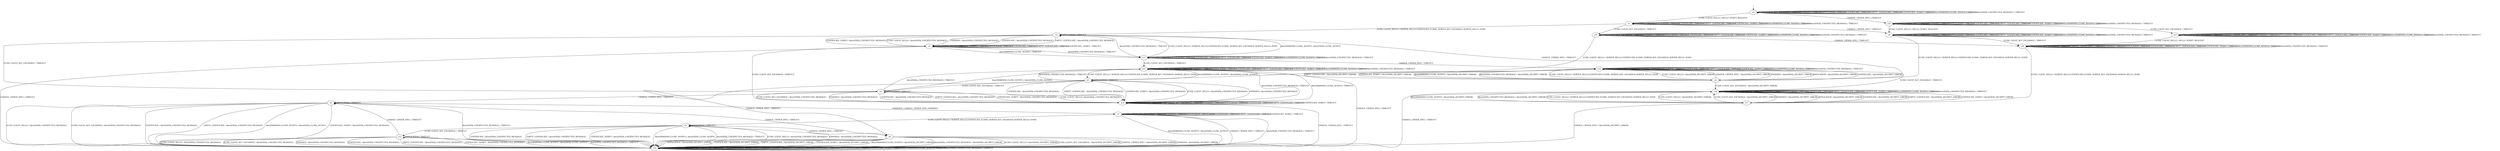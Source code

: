 digraph h7 {
s0 [label="s0"];
s1 [label="s1"];
s22 [label="s22"];
s2 [label="s2"];
s8 [label="s8"];
s18 [label="s18"];
s23 [label="s23"];
s3 [label="s3"];
s4 [label="s4"];
s5 [label="s5"];
s13 [label="s13"];
s20 [label="s20"];
s6 [label="s6"];
s10 [label="s10"];
s14 [label="s14"];
s15 [label="s15"];
s16 [label="s16"];
s19 [label="s19"];
s7 [label="s7"];
s9 [label="s9"];
s17 [label="s17"];
s21 [label="s21"];
s11 [label="s11"];
s12 [label="s12"];
s0 -> s1 [label="ECDH_CLIENT_HELLO / HELLO_VERIFY_REQUEST"];
s0 -> s0 [label="ECDH_CLIENT_KEY_EXCHANGE / TIMEOUT"];
s0 -> s22 [label="CHANGE_CIPHER_SPEC / TIMEOUT"];
s0 -> s0 [label="FINISHED / TIMEOUT"];
s0 -> s0 [label="APPLICATION / TIMEOUT"];
s0 -> s0 [label="CERTIFICATE / TIMEOUT"];
s0 -> s0 [label="EMPTY_CERTIFICATE / TIMEOUT"];
s0 -> s0 [label="CERTIFICATE_VERIFY / TIMEOUT"];
s0 -> s0 [label="Alert(WARNING,CLOSE_NOTIFY) / TIMEOUT"];
s0 -> s0 [label="Alert(FATAL,UNEXPECTED_MESSAGE) / TIMEOUT"];
s1 -> s2 [label="ECDH_CLIENT_HELLO / SERVER_HELLO,CERTIFICATE,ECDHE_SERVER_KEY_EXCHANGE,SERVER_HELLO_DONE"];
s1 -> s18 [label="ECDH_CLIENT_KEY_EXCHANGE / TIMEOUT"];
s1 -> s8 [label="CHANGE_CIPHER_SPEC / TIMEOUT"];
s1 -> s1 [label="FINISHED / TIMEOUT"];
s1 -> s1 [label="APPLICATION / TIMEOUT"];
s1 -> s1 [label="CERTIFICATE / TIMEOUT"];
s1 -> s1 [label="EMPTY_CERTIFICATE / TIMEOUT"];
s1 -> s1 [label="CERTIFICATE_VERIFY / TIMEOUT"];
s1 -> s1 [label="Alert(WARNING,CLOSE_NOTIFY) / TIMEOUT"];
s1 -> s1 [label="Alert(FATAL,UNEXPECTED_MESSAGE) / TIMEOUT"];
s22 -> s8 [label="ECDH_CLIENT_HELLO / HELLO_VERIFY_REQUEST"];
s22 -> s23 [label="ECDH_CLIENT_KEY_EXCHANGE / TIMEOUT"];
s22 -> s22 [label="CHANGE_CIPHER_SPEC / TIMEOUT"];
s22 -> s22 [label="FINISHED / TIMEOUT"];
s22 -> s22 [label="APPLICATION / TIMEOUT"];
s22 -> s22 [label="CERTIFICATE / TIMEOUT"];
s22 -> s22 [label="EMPTY_CERTIFICATE / TIMEOUT"];
s22 -> s22 [label="CERTIFICATE_VERIFY / TIMEOUT"];
s22 -> s22 [label="Alert(WARNING,CLOSE_NOTIFY) / TIMEOUT"];
s22 -> s22 [label="Alert(FATAL,UNEXPECTED_MESSAGE) / TIMEOUT"];
s2 -> s3 [label="ECDH_CLIENT_HELLO / Alert(FATAL,UNEXPECTED_MESSAGE)"];
s2 -> s4 [label="ECDH_CLIENT_KEY_EXCHANGE / TIMEOUT"];
s2 -> s5 [label="CHANGE_CIPHER_SPEC / TIMEOUT"];
s2 -> s3 [label="FINISHED / Alert(FATAL,UNEXPECTED_MESSAGE)"];
s2 -> s2 [label="APPLICATION / TIMEOUT"];
s2 -> s3 [label="CERTIFICATE / Alert(FATAL,UNEXPECTED_MESSAGE)"];
s2 -> s3 [label="EMPTY_CERTIFICATE / Alert(FATAL,UNEXPECTED_MESSAGE)"];
s2 -> s3 [label="CERTIFICATE_VERIFY / Alert(FATAL,UNEXPECTED_MESSAGE)"];
s2 -> s13 [label="Alert(WARNING,CLOSE_NOTIFY) / Alert(FATAL,CLOSE_NOTIFY)"];
s2 -> s13 [label="Alert(FATAL,UNEXPECTED_MESSAGE) / TIMEOUT"];
s8 -> s5 [label="ECDH_CLIENT_HELLO / SERVER_HELLO,CERTIFICATE,ECDHE_SERVER_KEY_EXCHANGE,SERVER_HELLO_DONE"];
s8 -> s20 [label="ECDH_CLIENT_KEY_EXCHANGE / TIMEOUT"];
s8 -> s8 [label="CHANGE_CIPHER_SPEC / TIMEOUT"];
s8 -> s8 [label="FINISHED / TIMEOUT"];
s8 -> s8 [label="APPLICATION / TIMEOUT"];
s8 -> s8 [label="CERTIFICATE / TIMEOUT"];
s8 -> s8 [label="EMPTY_CERTIFICATE / TIMEOUT"];
s8 -> s8 [label="CERTIFICATE_VERIFY / TIMEOUT"];
s8 -> s8 [label="Alert(WARNING,CLOSE_NOTIFY) / TIMEOUT"];
s8 -> s8 [label="Alert(FATAL,UNEXPECTED_MESSAGE) / TIMEOUT"];
s18 -> s21 [label="ECDH_CLIENT_HELLO / SERVER_HELLO,CERTIFICATE,ECDHE_SERVER_KEY_EXCHANGE,SERVER_HELLO_DONE"];
s18 -> s18 [label="ECDH_CLIENT_KEY_EXCHANGE / TIMEOUT"];
s18 -> s20 [label="CHANGE_CIPHER_SPEC / TIMEOUT"];
s18 -> s18 [label="FINISHED / TIMEOUT"];
s18 -> s18 [label="APPLICATION / TIMEOUT"];
s18 -> s18 [label="CERTIFICATE / TIMEOUT"];
s18 -> s18 [label="EMPTY_CERTIFICATE / TIMEOUT"];
s18 -> s18 [label="CERTIFICATE_VERIFY / TIMEOUT"];
s18 -> s18 [label="Alert(WARNING,CLOSE_NOTIFY) / TIMEOUT"];
s18 -> s18 [label="Alert(FATAL,UNEXPECTED_MESSAGE) / TIMEOUT"];
s23 -> s20 [label="ECDH_CLIENT_HELLO / HELLO_VERIFY_REQUEST"];
s23 -> s23 [label="ECDH_CLIENT_KEY_EXCHANGE / TIMEOUT"];
s23 -> s23 [label="CHANGE_CIPHER_SPEC / TIMEOUT"];
s23 -> s23 [label="FINISHED / TIMEOUT"];
s23 -> s23 [label="APPLICATION / TIMEOUT"];
s23 -> s23 [label="CERTIFICATE / TIMEOUT"];
s23 -> s23 [label="EMPTY_CERTIFICATE / TIMEOUT"];
s23 -> s23 [label="CERTIFICATE_VERIFY / TIMEOUT"];
s23 -> s23 [label="Alert(WARNING,CLOSE_NOTIFY) / TIMEOUT"];
s23 -> s23 [label="Alert(FATAL,UNEXPECTED_MESSAGE) / TIMEOUT"];
s3 -> s3 [label="ECDH_CLIENT_HELLO / TIMEOUT"];
s3 -> s19 [label="ECDH_CLIENT_KEY_EXCHANGE / TIMEOUT"];
s3 -> s10 [label="CHANGE_CIPHER_SPEC / TIMEOUT"];
s3 -> s3 [label="FINISHED / TIMEOUT"];
s3 -> s3 [label="APPLICATION / TIMEOUT"];
s3 -> s3 [label="CERTIFICATE / TIMEOUT"];
s3 -> s3 [label="EMPTY_CERTIFICATE / TIMEOUT"];
s3 -> s3 [label="CERTIFICATE_VERIFY / TIMEOUT"];
s3 -> s13 [label="Alert(WARNING,CLOSE_NOTIFY) / TIMEOUT"];
s3 -> s13 [label="Alert(FATAL,UNEXPECTED_MESSAGE) / TIMEOUT"];
s4 -> s19 [label="ECDH_CLIENT_HELLO / Alert(FATAL,UNEXPECTED_MESSAGE)"];
s4 -> s19 [label="ECDH_CLIENT_KEY_EXCHANGE / Alert(FATAL,UNEXPECTED_MESSAGE)"];
s4 -> s6 [label="CHANGE_CIPHER_SPEC / TIMEOUT"];
s4 -> s19 [label="FINISHED / Alert(FATAL,UNEXPECTED_MESSAGE)"];
s4 -> s4 [label="APPLICATION / TIMEOUT"];
s4 -> s19 [label="CERTIFICATE / Alert(FATAL,UNEXPECTED_MESSAGE)"];
s4 -> s19 [label="EMPTY_CERTIFICATE / Alert(FATAL,UNEXPECTED_MESSAGE)"];
s4 -> s19 [label="CERTIFICATE_VERIFY / Alert(FATAL,UNEXPECTED_MESSAGE)"];
s4 -> s15 [label="Alert(WARNING,CLOSE_NOTIFY) / Alert(FATAL,CLOSE_NOTIFY)"];
s4 -> s15 [label="Alert(FATAL,UNEXPECTED_MESSAGE) / TIMEOUT"];
s5 -> s14 [label="ECDH_CLIENT_HELLO / Alert(FATAL,DECRYPT_ERROR)"];
s5 -> s16 [label="ECDH_CLIENT_KEY_EXCHANGE / Alert(FATAL,DECRYPT_ERROR)"];
s5 -> s14 [label="CHANGE_CIPHER_SPEC / Alert(FATAL,DECRYPT_ERROR)"];
s5 -> s14 [label="FINISHED / Alert(FATAL,DECRYPT_ERROR)"];
s5 -> s14 [label="APPLICATION / Alert(FATAL,DECRYPT_ERROR)"];
s5 -> s14 [label="CERTIFICATE / Alert(FATAL,DECRYPT_ERROR)"];
s5 -> s14 [label="EMPTY_CERTIFICATE / Alert(FATAL,DECRYPT_ERROR)"];
s5 -> s14 [label="CERTIFICATE_VERIFY / Alert(FATAL,DECRYPT_ERROR)"];
s5 -> s14 [label="Alert(WARNING,CLOSE_NOTIFY) / Alert(FATAL,DECRYPT_ERROR)"];
s5 -> s14 [label="Alert(FATAL,UNEXPECTED_MESSAGE) / Alert(FATAL,DECRYPT_ERROR)"];
s13 -> s2 [label="ECDH_CLIENT_HELLO / SERVER_HELLO,CERTIFICATE,ECDHE_SERVER_KEY_EXCHANGE,SERVER_HELLO_DONE"];
s13 -> s15 [label="ECDH_CLIENT_KEY_EXCHANGE / TIMEOUT"];
s13 -> s14 [label="CHANGE_CIPHER_SPEC / TIMEOUT"];
s13 -> s13 [label="FINISHED / TIMEOUT"];
s13 -> s13 [label="APPLICATION / TIMEOUT"];
s13 -> s13 [label="CERTIFICATE / TIMEOUT"];
s13 -> s13 [label="EMPTY_CERTIFICATE / TIMEOUT"];
s13 -> s13 [label="CERTIFICATE_VERIFY / TIMEOUT"];
s13 -> s13 [label="Alert(WARNING,CLOSE_NOTIFY) / TIMEOUT"];
s13 -> s13 [label="Alert(FATAL,UNEXPECTED_MESSAGE) / TIMEOUT"];
s20 -> s17 [label="ECDH_CLIENT_HELLO / SERVER_HELLO,CERTIFICATE,ECDHE_SERVER_KEY_EXCHANGE,SERVER_HELLO_DONE"];
s20 -> s20 [label="ECDH_CLIENT_KEY_EXCHANGE / TIMEOUT"];
s20 -> s20 [label="CHANGE_CIPHER_SPEC / TIMEOUT"];
s20 -> s20 [label="FINISHED / TIMEOUT"];
s20 -> s20 [label="APPLICATION / TIMEOUT"];
s20 -> s20 [label="CERTIFICATE / TIMEOUT"];
s20 -> s20 [label="EMPTY_CERTIFICATE / TIMEOUT"];
s20 -> s20 [label="CERTIFICATE_VERIFY / TIMEOUT"];
s20 -> s20 [label="Alert(WARNING,CLOSE_NOTIFY) / TIMEOUT"];
s20 -> s20 [label="Alert(FATAL,UNEXPECTED_MESSAGE) / TIMEOUT"];
s6 -> s10 [label="ECDH_CLIENT_HELLO / Alert(FATAL,UNEXPECTED_MESSAGE)"];
s6 -> s10 [label="ECDH_CLIENT_KEY_EXCHANGE / Alert(FATAL,UNEXPECTED_MESSAGE)"];
s6 -> s9 [label="CHANGE_CIPHER_SPEC / TIMEOUT"];
s6 -> s7 [label="FINISHED / CHANGE_CIPHER_SPEC,FINISHED"];
s6 -> s6 [label="APPLICATION / TIMEOUT"];
s6 -> s10 [label="CERTIFICATE / Alert(FATAL,UNEXPECTED_MESSAGE)"];
s6 -> s10 [label="EMPTY_CERTIFICATE / Alert(FATAL,UNEXPECTED_MESSAGE)"];
s6 -> s10 [label="CERTIFICATE_VERIFY / Alert(FATAL,UNEXPECTED_MESSAGE)"];
s6 -> s10 [label="Alert(WARNING,CLOSE_NOTIFY) / Alert(FATAL,CLOSE_NOTIFY)"];
s6 -> s10 [label="Alert(FATAL,UNEXPECTED_MESSAGE) / TIMEOUT"];
s10 -> s10 [label="ECDH_CLIENT_HELLO / TIMEOUT"];
s10 -> s10 [label="ECDH_CLIENT_KEY_EXCHANGE / TIMEOUT"];
s10 -> s10 [label="CHANGE_CIPHER_SPEC / TIMEOUT"];
s10 -> s10 [label="FINISHED / TIMEOUT"];
s10 -> s10 [label="APPLICATION / TIMEOUT"];
s10 -> s10 [label="CERTIFICATE / TIMEOUT"];
s10 -> s10 [label="EMPTY_CERTIFICATE / TIMEOUT"];
s10 -> s10 [label="CERTIFICATE_VERIFY / TIMEOUT"];
s10 -> s10 [label="Alert(WARNING,CLOSE_NOTIFY) / TIMEOUT"];
s10 -> s10 [label="Alert(FATAL,UNEXPECTED_MESSAGE) / TIMEOUT"];
s14 -> s5 [label="ECDH_CLIENT_HELLO / SERVER_HELLO,CERTIFICATE,ECDHE_SERVER_KEY_EXCHANGE,SERVER_HELLO_DONE"];
s14 -> s16 [label="ECDH_CLIENT_KEY_EXCHANGE / TIMEOUT"];
s14 -> s14 [label="CHANGE_CIPHER_SPEC / TIMEOUT"];
s14 -> s14 [label="FINISHED / TIMEOUT"];
s14 -> s14 [label="APPLICATION / TIMEOUT"];
s14 -> s14 [label="CERTIFICATE / TIMEOUT"];
s14 -> s14 [label="EMPTY_CERTIFICATE / TIMEOUT"];
s14 -> s14 [label="CERTIFICATE_VERIFY / TIMEOUT"];
s14 -> s14 [label="Alert(WARNING,CLOSE_NOTIFY) / TIMEOUT"];
s14 -> s14 [label="Alert(FATAL,UNEXPECTED_MESSAGE) / TIMEOUT"];
s15 -> s21 [label="ECDH_CLIENT_HELLO / SERVER_HELLO,CERTIFICATE,ECDHE_SERVER_KEY_EXCHANGE,SERVER_HELLO_DONE"];
s15 -> s15 [label="ECDH_CLIENT_KEY_EXCHANGE / TIMEOUT"];
s15 -> s10 [label="CHANGE_CIPHER_SPEC / TIMEOUT"];
s15 -> s15 [label="FINISHED / TIMEOUT"];
s15 -> s15 [label="APPLICATION / TIMEOUT"];
s15 -> s15 [label="CERTIFICATE / TIMEOUT"];
s15 -> s15 [label="EMPTY_CERTIFICATE / TIMEOUT"];
s15 -> s15 [label="CERTIFICATE_VERIFY / TIMEOUT"];
s15 -> s15 [label="Alert(WARNING,CLOSE_NOTIFY) / TIMEOUT"];
s15 -> s15 [label="Alert(FATAL,UNEXPECTED_MESSAGE) / TIMEOUT"];
s16 -> s17 [label="ECDH_CLIENT_HELLO / SERVER_HELLO,CERTIFICATE,ECDHE_SERVER_KEY_EXCHANGE,SERVER_HELLO_DONE"];
s16 -> s16 [label="ECDH_CLIENT_KEY_EXCHANGE / TIMEOUT"];
s16 -> s10 [label="CHANGE_CIPHER_SPEC / TIMEOUT"];
s16 -> s16 [label="FINISHED / TIMEOUT"];
s16 -> s16 [label="APPLICATION / TIMEOUT"];
s16 -> s16 [label="CERTIFICATE / TIMEOUT"];
s16 -> s16 [label="EMPTY_CERTIFICATE / TIMEOUT"];
s16 -> s16 [label="CERTIFICATE_VERIFY / TIMEOUT"];
s16 -> s16 [label="Alert(WARNING,CLOSE_NOTIFY) / TIMEOUT"];
s16 -> s16 [label="Alert(FATAL,UNEXPECTED_MESSAGE) / TIMEOUT"];
s19 -> s19 [label="ECDH_CLIENT_HELLO / TIMEOUT"];
s19 -> s19 [label="ECDH_CLIENT_KEY_EXCHANGE / TIMEOUT"];
s19 -> s10 [label="CHANGE_CIPHER_SPEC / TIMEOUT"];
s19 -> s19 [label="FINISHED / TIMEOUT"];
s19 -> s19 [label="APPLICATION / TIMEOUT"];
s19 -> s19 [label="CERTIFICATE / TIMEOUT"];
s19 -> s19 [label="EMPTY_CERTIFICATE / TIMEOUT"];
s19 -> s19 [label="CERTIFICATE_VERIFY / TIMEOUT"];
s19 -> s15 [label="Alert(WARNING,CLOSE_NOTIFY) / TIMEOUT"];
s19 -> s15 [label="Alert(FATAL,UNEXPECTED_MESSAGE) / TIMEOUT"];
s7 -> s11 [label="ECDH_CLIENT_HELLO / SERVER_HELLO,CERTIFICATE,ECDHE_SERVER_KEY_EXCHANGE,SERVER_HELLO_DONE"];
s7 -> s7 [label="ECDH_CLIENT_KEY_EXCHANGE / TIMEOUT"];
s7 -> s10 [label="CHANGE_CIPHER_SPEC / TIMEOUT"];
s7 -> s7 [label="FINISHED / TIMEOUT"];
s7 -> s7 [label="APPLICATION / APPLICATION"];
s7 -> s7 [label="CERTIFICATE / TIMEOUT"];
s7 -> s7 [label="EMPTY_CERTIFICATE / TIMEOUT"];
s7 -> s7 [label="CERTIFICATE_VERIFY / TIMEOUT"];
s7 -> s10 [label="Alert(WARNING,CLOSE_NOTIFY) / Alert(FATAL,CLOSE_NOTIFY)"];
s7 -> s10 [label="Alert(FATAL,UNEXPECTED_MESSAGE) / TIMEOUT"];
s9 -> s10 [label="ECDH_CLIENT_HELLO / Alert(FATAL,DECRYPT_ERROR)"];
s9 -> s10 [label="ECDH_CLIENT_KEY_EXCHANGE / Alert(FATAL,DECRYPT_ERROR)"];
s9 -> s10 [label="CHANGE_CIPHER_SPEC / Alert(FATAL,DECRYPT_ERROR)"];
s9 -> s10 [label="FINISHED / Alert(FATAL,DECRYPT_ERROR)"];
s9 -> s10 [label="APPLICATION / Alert(FATAL,DECRYPT_ERROR)"];
s9 -> s10 [label="CERTIFICATE / Alert(FATAL,DECRYPT_ERROR)"];
s9 -> s10 [label="EMPTY_CERTIFICATE / Alert(FATAL,DECRYPT_ERROR)"];
s9 -> s10 [label="CERTIFICATE_VERIFY / Alert(FATAL,DECRYPT_ERROR)"];
s9 -> s10 [label="Alert(WARNING,CLOSE_NOTIFY) / Alert(FATAL,DECRYPT_ERROR)"];
s9 -> s10 [label="Alert(FATAL,UNEXPECTED_MESSAGE) / Alert(FATAL,DECRYPT_ERROR)"];
s17 -> s16 [label="ECDH_CLIENT_HELLO / Alert(FATAL,DECRYPT_ERROR)"];
s17 -> s16 [label="ECDH_CLIENT_KEY_EXCHANGE / Alert(FATAL,DECRYPT_ERROR)"];
s17 -> s10 [label="CHANGE_CIPHER_SPEC / Alert(FATAL,DECRYPT_ERROR)"];
s17 -> s16 [label="FINISHED / Alert(FATAL,DECRYPT_ERROR)"];
s17 -> s16 [label="APPLICATION / Alert(FATAL,DECRYPT_ERROR)"];
s17 -> s16 [label="CERTIFICATE / Alert(FATAL,DECRYPT_ERROR)"];
s17 -> s16 [label="EMPTY_CERTIFICATE / Alert(FATAL,DECRYPT_ERROR)"];
s17 -> s16 [label="CERTIFICATE_VERIFY / Alert(FATAL,DECRYPT_ERROR)"];
s17 -> s16 [label="Alert(WARNING,CLOSE_NOTIFY) / Alert(FATAL,DECRYPT_ERROR)"];
s17 -> s16 [label="Alert(FATAL,UNEXPECTED_MESSAGE) / Alert(FATAL,DECRYPT_ERROR)"];
s21 -> s19 [label="ECDH_CLIENT_HELLO / Alert(FATAL,UNEXPECTED_MESSAGE)"];
s21 -> s4 [label="ECDH_CLIENT_KEY_EXCHANGE / TIMEOUT"];
s21 -> s9 [label="CHANGE_CIPHER_SPEC / TIMEOUT"];
s21 -> s19 [label="FINISHED / Alert(FATAL,UNEXPECTED_MESSAGE)"];
s21 -> s21 [label="APPLICATION / TIMEOUT"];
s21 -> s19 [label="CERTIFICATE / Alert(FATAL,UNEXPECTED_MESSAGE)"];
s21 -> s19 [label="EMPTY_CERTIFICATE / Alert(FATAL,UNEXPECTED_MESSAGE)"];
s21 -> s19 [label="CERTIFICATE_VERIFY / Alert(FATAL,UNEXPECTED_MESSAGE)"];
s21 -> s15 [label="Alert(WARNING,CLOSE_NOTIFY) / Alert(FATAL,CLOSE_NOTIFY)"];
s21 -> s15 [label="Alert(FATAL,UNEXPECTED_MESSAGE) / TIMEOUT"];
s11 -> s10 [label="ECDH_CLIENT_HELLO / Alert(FATAL,UNEXPECTED_MESSAGE)"];
s11 -> s12 [label="ECDH_CLIENT_KEY_EXCHANGE / TIMEOUT"];
s11 -> s9 [label="CHANGE_CIPHER_SPEC / TIMEOUT"];
s11 -> s10 [label="FINISHED / Alert(FATAL,UNEXPECTED_MESSAGE)"];
s11 -> s11 [label="APPLICATION / TIMEOUT"];
s11 -> s10 [label="CERTIFICATE / Alert(FATAL,UNEXPECTED_MESSAGE)"];
s11 -> s10 [label="EMPTY_CERTIFICATE / Alert(FATAL,UNEXPECTED_MESSAGE)"];
s11 -> s10 [label="CERTIFICATE_VERIFY / Alert(FATAL,UNEXPECTED_MESSAGE)"];
s11 -> s10 [label="Alert(WARNING,CLOSE_NOTIFY) / Alert(FATAL,CLOSE_NOTIFY)"];
s11 -> s10 [label="Alert(FATAL,UNEXPECTED_MESSAGE) / TIMEOUT"];
s12 -> s10 [label="ECDH_CLIENT_HELLO / Alert(FATAL,UNEXPECTED_MESSAGE)"];
s12 -> s10 [label="ECDH_CLIENT_KEY_EXCHANGE / Alert(FATAL,UNEXPECTED_MESSAGE)"];
s12 -> s6 [label="CHANGE_CIPHER_SPEC / TIMEOUT"];
s12 -> s10 [label="FINISHED / Alert(FATAL,UNEXPECTED_MESSAGE)"];
s12 -> s12 [label="APPLICATION / TIMEOUT"];
s12 -> s10 [label="CERTIFICATE / Alert(FATAL,UNEXPECTED_MESSAGE)"];
s12 -> s10 [label="EMPTY_CERTIFICATE / Alert(FATAL,UNEXPECTED_MESSAGE)"];
s12 -> s10 [label="CERTIFICATE_VERIFY / Alert(FATAL,UNEXPECTED_MESSAGE)"];
s12 -> s10 [label="Alert(WARNING,CLOSE_NOTIFY) / Alert(FATAL,CLOSE_NOTIFY)"];
s12 -> s10 [label="Alert(FATAL,UNEXPECTED_MESSAGE) / TIMEOUT"];
__start0 [shape=none, label=""];
__start0 -> s0 [label=""];
}
